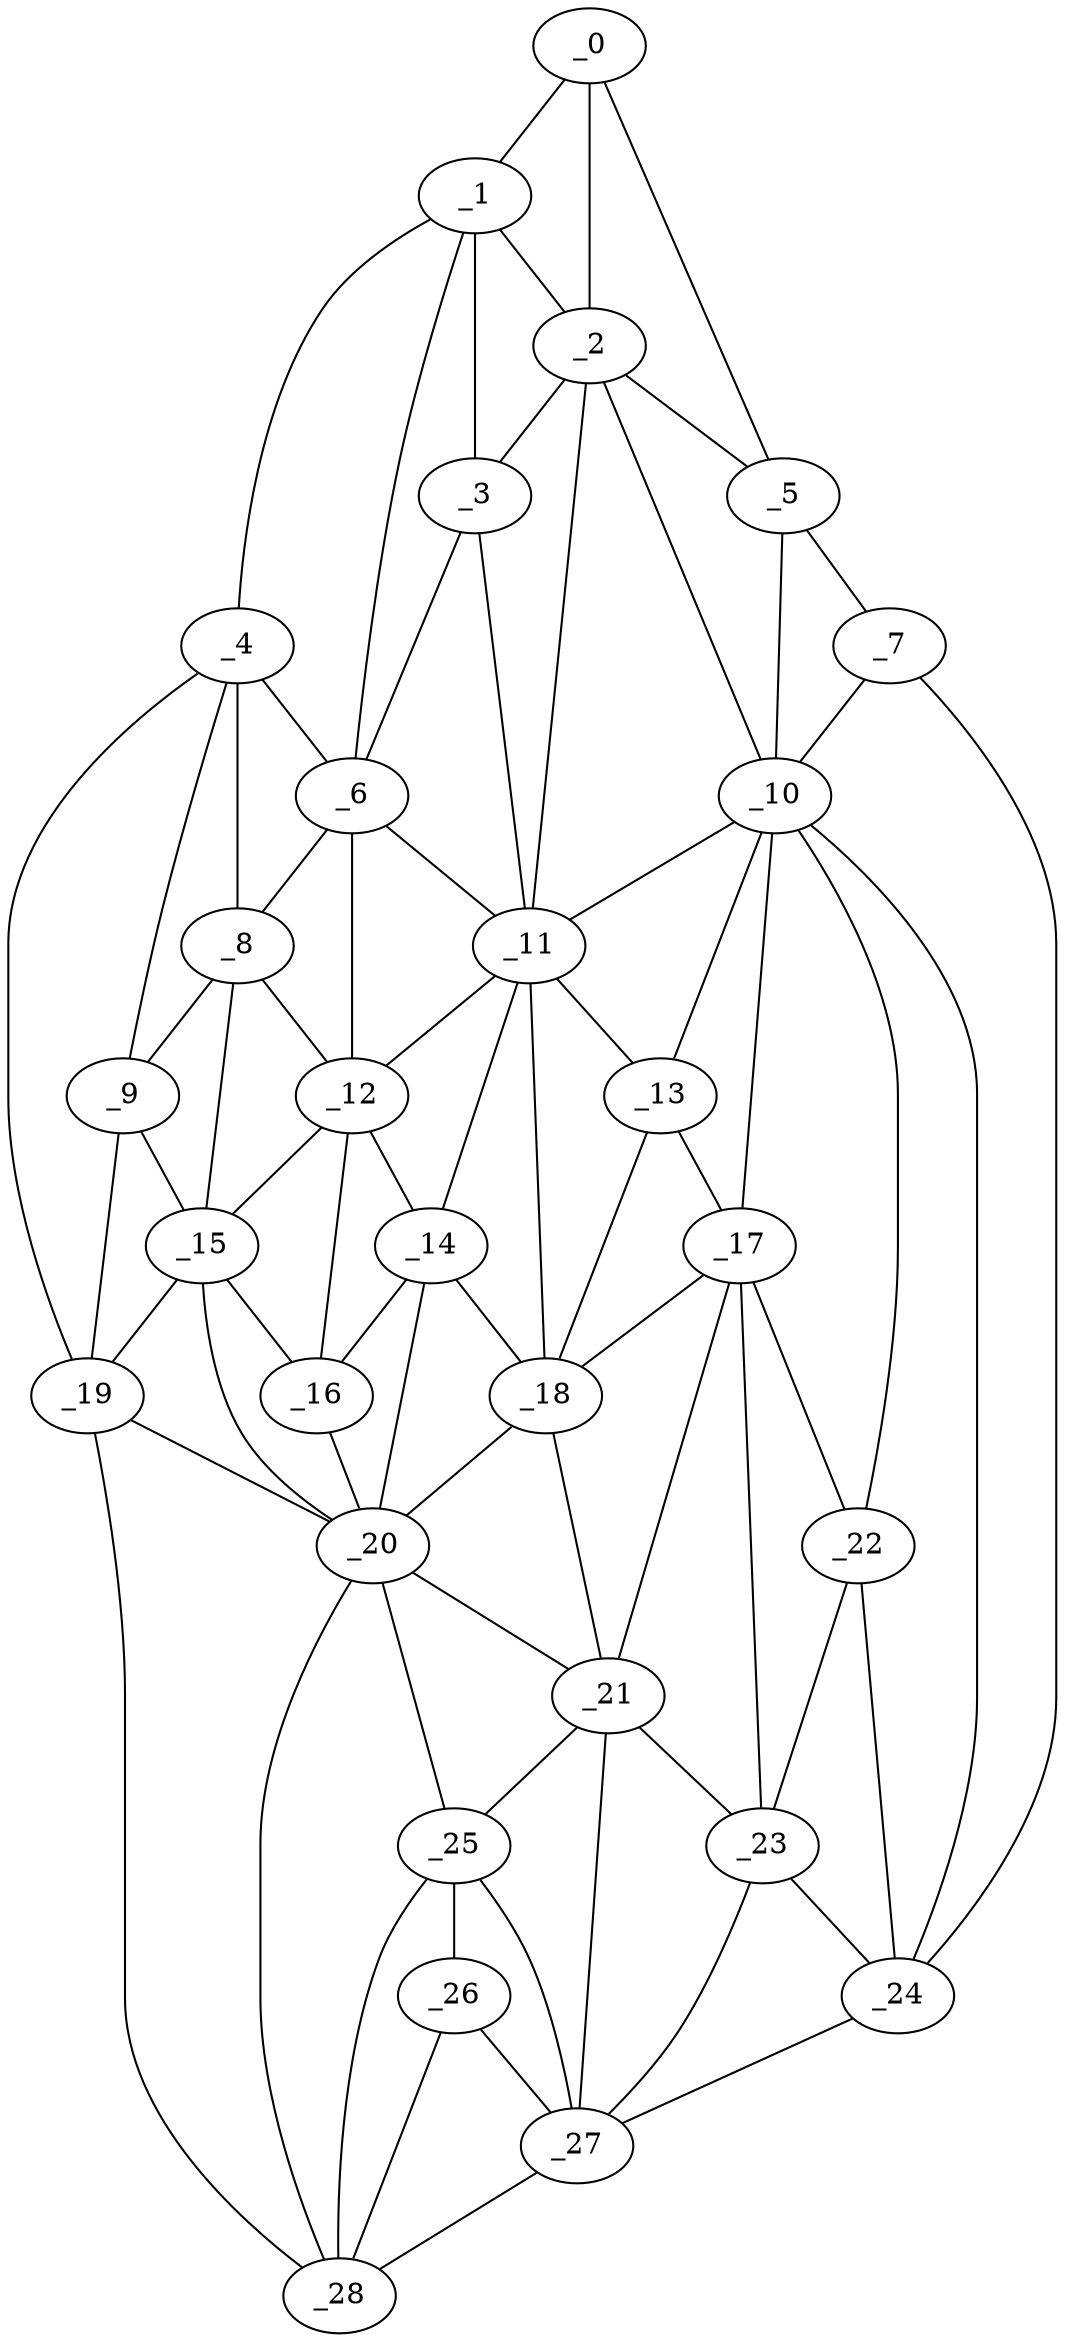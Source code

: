 graph "obj58__285.gxl" {
	_0	 [x=28,
		y=15];
	_1	 [x=28,
		y=45];
	_0 -- _1	 [valence=1];
	_2	 [x=37,
		y=30];
	_0 -- _2	 [valence=2];
	_5	 [x=47,
		y=7];
	_0 -- _5	 [valence=1];
	_1 -- _2	 [valence=1];
	_3	 [x=40,
		y=49];
	_1 -- _3	 [valence=2];
	_4	 [x=42,
		y=95];
	_1 -- _4	 [valence=1];
	_6	 [x=51,
		y=77];
	_1 -- _6	 [valence=1];
	_2 -- _3	 [valence=2];
	_2 -- _5	 [valence=2];
	_10	 [x=61,
		y=16];
	_2 -- _10	 [valence=1];
	_11	 [x=61,
		y=51];
	_2 -- _11	 [valence=2];
	_3 -- _6	 [valence=2];
	_3 -- _11	 [valence=2];
	_4 -- _6	 [valence=1];
	_8	 [x=58,
		y=83];
	_4 -- _8	 [valence=2];
	_9	 [x=59,
		y=91];
	_4 -- _9	 [valence=2];
	_19	 [x=83,
		y=107];
	_4 -- _19	 [valence=1];
	_7	 [x=57,
		y=7];
	_5 -- _7	 [valence=1];
	_5 -- _10	 [valence=1];
	_6 -- _8	 [valence=1];
	_6 -- _11	 [valence=1];
	_12	 [x=69,
		y=73];
	_6 -- _12	 [valence=2];
	_7 -- _10	 [valence=2];
	_24	 [x=104,
		y=17];
	_7 -- _24	 [valence=1];
	_8 -- _9	 [valence=2];
	_8 -- _12	 [valence=2];
	_15	 [x=74,
		y=89];
	_8 -- _15	 [valence=2];
	_9 -- _15	 [valence=2];
	_9 -- _19	 [valence=2];
	_10 -- _11	 [valence=2];
	_13	 [x=72,
		y=42];
	_10 -- _13	 [valence=2];
	_17	 [x=78,
		y=42];
	_10 -- _17	 [valence=2];
	_22	 [x=97,
		y=29];
	_10 -- _22	 [valence=2];
	_10 -- _24	 [valence=2];
	_11 -- _12	 [valence=2];
	_11 -- _13	 [valence=2];
	_14	 [x=74,
		y=67];
	_11 -- _14	 [valence=1];
	_18	 [x=79,
		y=51];
	_11 -- _18	 [valence=2];
	_12 -- _14	 [valence=2];
	_12 -- _15	 [valence=2];
	_16	 [x=77,
		y=80];
	_12 -- _16	 [valence=2];
	_13 -- _17	 [valence=2];
	_13 -- _18	 [valence=2];
	_14 -- _16	 [valence=2];
	_14 -- _18	 [valence=2];
	_20	 [x=90,
		y=75];
	_14 -- _20	 [valence=2];
	_15 -- _16	 [valence=2];
	_15 -- _19	 [valence=1];
	_15 -- _20	 [valence=1];
	_16 -- _20	 [valence=2];
	_17 -- _18	 [valence=1];
	_21	 [x=94,
		y=49];
	_17 -- _21	 [valence=2];
	_17 -- _22	 [valence=2];
	_23	 [x=100,
		y=41];
	_17 -- _23	 [valence=1];
	_18 -- _20	 [valence=1];
	_18 -- _21	 [valence=2];
	_19 -- _20	 [valence=1];
	_28	 [x=116,
		y=86];
	_19 -- _28	 [valence=1];
	_20 -- _21	 [valence=2];
	_25	 [x=104,
		y=68];
	_20 -- _25	 [valence=1];
	_20 -- _28	 [valence=2];
	_21 -- _23	 [valence=2];
	_21 -- _25	 [valence=2];
	_27	 [x=116,
		y=57];
	_21 -- _27	 [valence=2];
	_22 -- _23	 [valence=2];
	_22 -- _24	 [valence=2];
	_23 -- _24	 [valence=2];
	_23 -- _27	 [valence=2];
	_24 -- _27	 [valence=1];
	_26	 [x=111,
		y=68];
	_25 -- _26	 [valence=2];
	_25 -- _27	 [valence=2];
	_25 -- _28	 [valence=2];
	_26 -- _27	 [valence=1];
	_26 -- _28	 [valence=2];
	_27 -- _28	 [valence=1];
}
